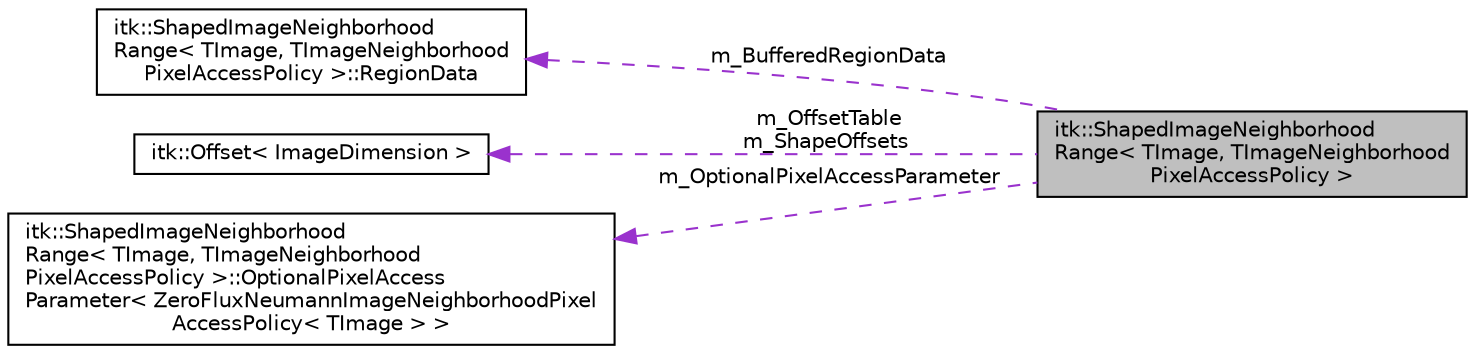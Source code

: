 digraph "itk::ShapedImageNeighborhoodRange&lt; TImage, TImageNeighborhoodPixelAccessPolicy &gt;"
{
 // LATEX_PDF_SIZE
  edge [fontname="Helvetica",fontsize="10",labelfontname="Helvetica",labelfontsize="10"];
  node [fontname="Helvetica",fontsize="10",shape=record];
  rankdir="LR";
  Node1 [label="itk::ShapedImageNeighborhood\lRange\< TImage, TImageNeighborhood\lPixelAccessPolicy \>",height=0.2,width=0.4,color="black", fillcolor="grey75", style="filled", fontcolor="black",tooltip=" "];
  Node2 -> Node1 [dir="back",color="darkorchid3",fontsize="10",style="dashed",label=" m_BufferedRegionData" ,fontname="Helvetica"];
  Node2 [label="itk::ShapedImageNeighborhood\lRange\< TImage, TImageNeighborhood\lPixelAccessPolicy \>::RegionData",height=0.2,width=0.4,color="black", fillcolor="white", style="filled",URL="$structitk_1_1ShapedImageNeighborhoodRange_1_1RegionData.html",tooltip=" "];
  Node3 -> Node1 [dir="back",color="darkorchid3",fontsize="10",style="dashed",label=" m_OffsetTable\nm_ShapeOffsets" ,fontname="Helvetica"];
  Node3 [label="itk::Offset\< ImageDimension \>",height=0.2,width=0.4,color="black", fillcolor="white", style="filled",URL="$structitk_1_1Offset.html",tooltip=" "];
  Node4 -> Node1 [dir="back",color="darkorchid3",fontsize="10",style="dashed",label=" m_OptionalPixelAccessParameter" ,fontname="Helvetica"];
  Node4 [label="itk::ShapedImageNeighborhood\lRange\< TImage, TImageNeighborhood\lPixelAccessPolicy \>::OptionalPixelAccess\lParameter\< ZeroFluxNeumannImageNeighborhoodPixel\lAccessPolicy\< TImage \> \>",height=0.2,width=0.4,color="black", fillcolor="white", style="filled",URL="$structitk_1_1ShapedImageNeighborhoodRange_1_1OptionalPixelAccessParameter.html",tooltip=" "];
}
